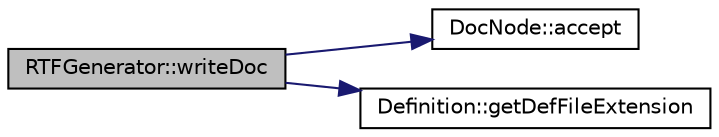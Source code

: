 digraph "RTFGenerator::writeDoc"
{
 // LATEX_PDF_SIZE
  edge [fontname="Helvetica",fontsize="10",labelfontname="Helvetica",labelfontsize="10"];
  node [fontname="Helvetica",fontsize="10",shape=record];
  rankdir="LR";
  Node1 [label="RTFGenerator::writeDoc",height=0.2,width=0.4,color="black", fillcolor="grey75", style="filled", fontcolor="black",tooltip=" "];
  Node1 -> Node2 [color="midnightblue",fontsize="10",style="solid",fontname="Helvetica"];
  Node2 [label="DocNode::accept",height=0.2,width=0.4,color="black", fillcolor="white", style="filled",URL="$classDocNode.html#a5303a550cbe6395663bf9b9dad28cbf1",tooltip=" "];
  Node1 -> Node3 [color="midnightblue",fontsize="10",style="solid",fontname="Helvetica"];
  Node3 [label="Definition::getDefFileExtension",height=0.2,width=0.4,color="black", fillcolor="white", style="filled",URL="$classDefinition.html#adbe53b15923a143881154dd7c0f04f9b",tooltip=" "];
}

